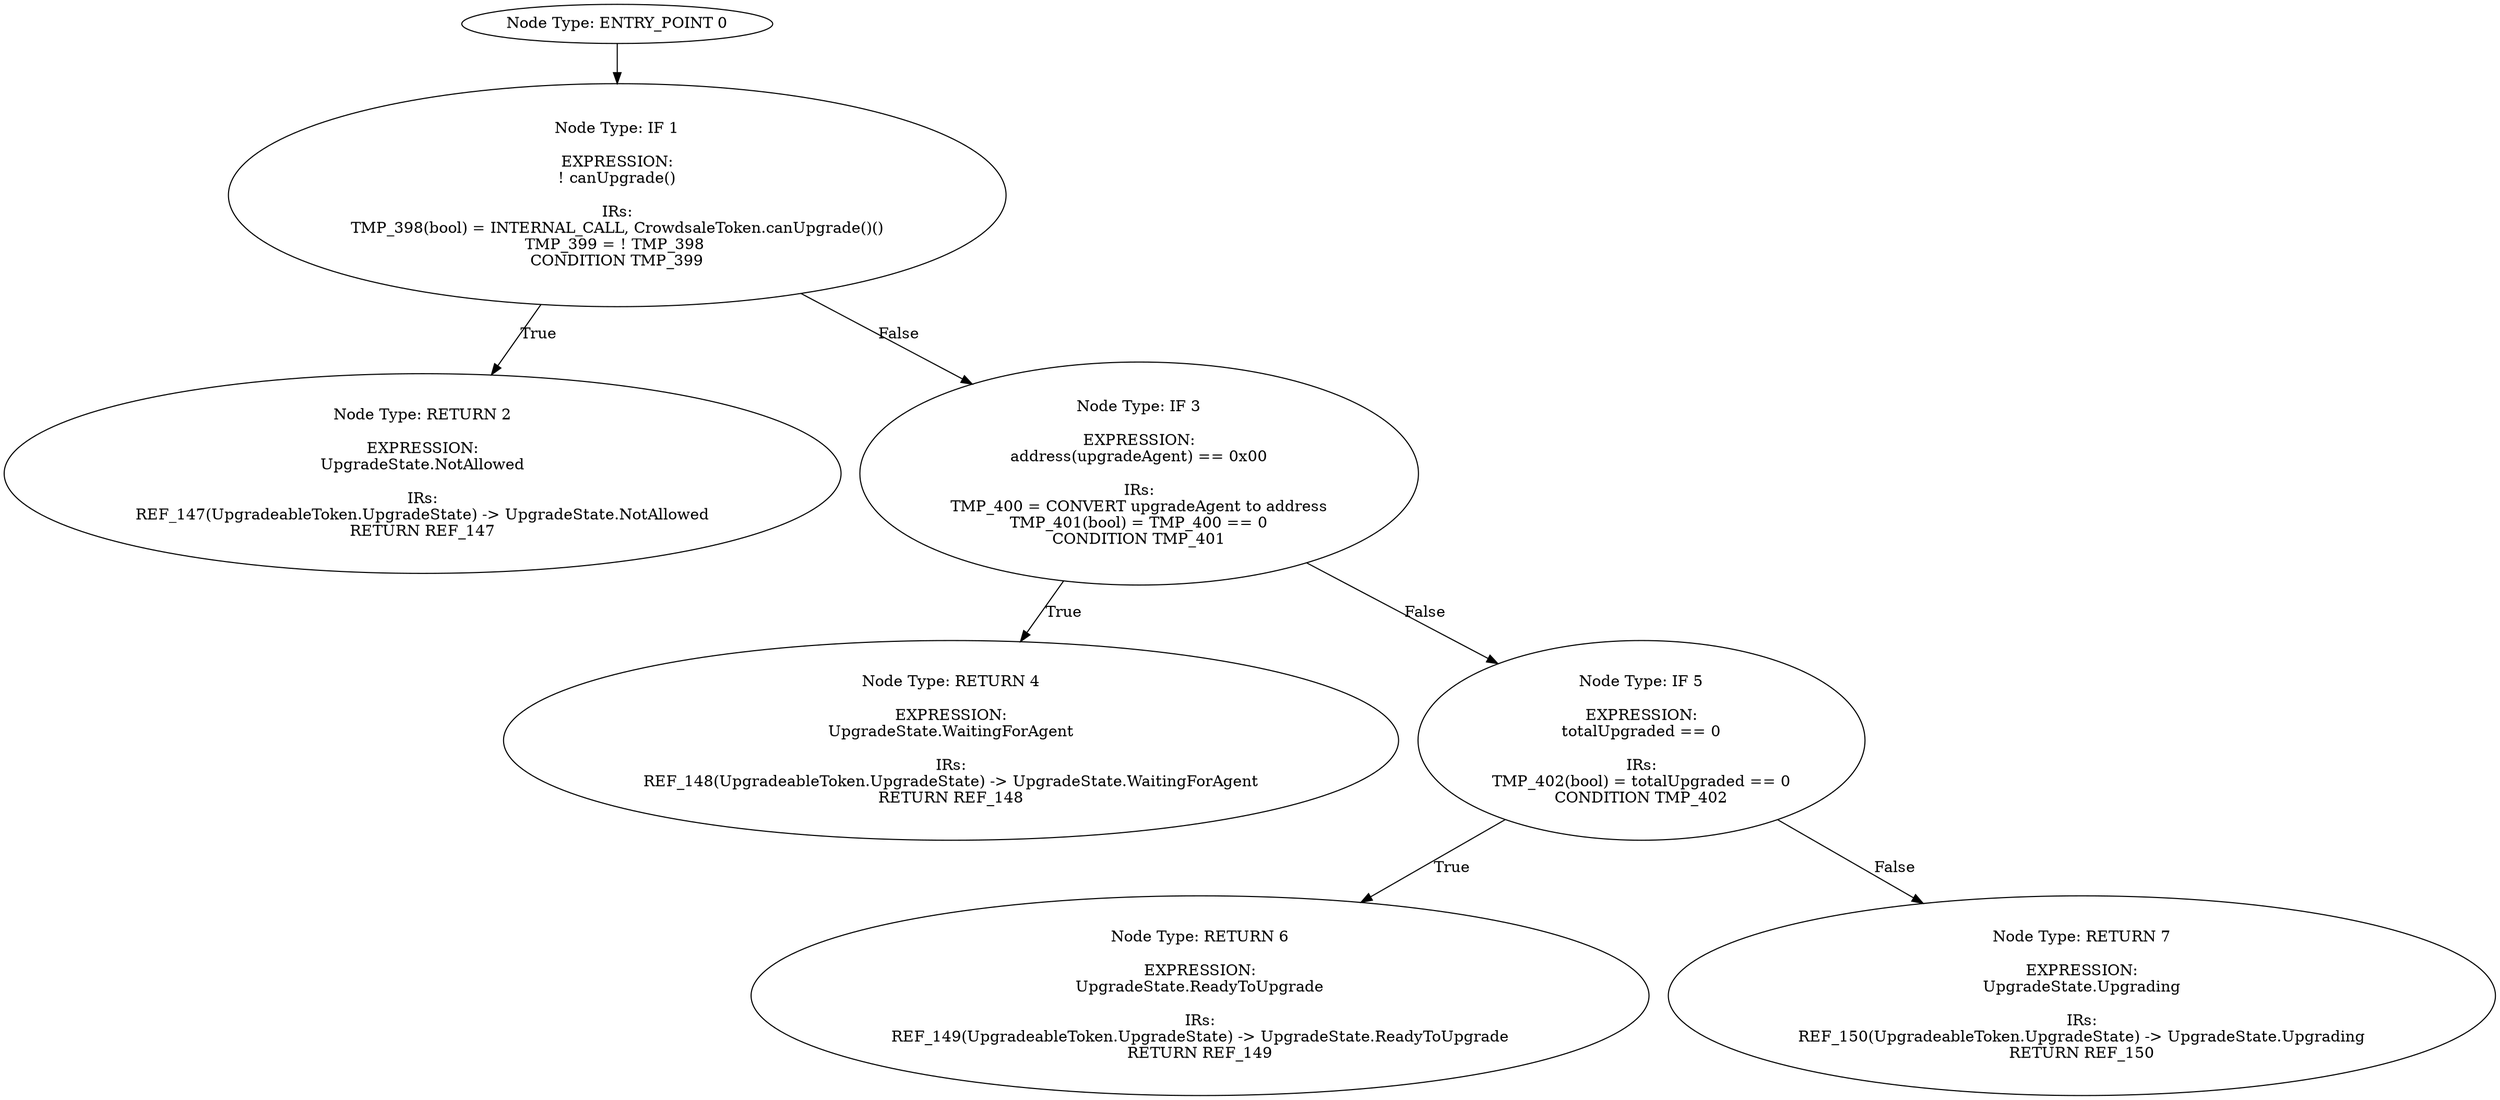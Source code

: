 digraph{
0[label="Node Type: ENTRY_POINT 0
"];
0->1;
1[label="Node Type: IF 1

EXPRESSION:
! canUpgrade()

IRs:
TMP_398(bool) = INTERNAL_CALL, CrowdsaleToken.canUpgrade()()
TMP_399 = ! TMP_398 
CONDITION TMP_399"];
1->2[label="True"];
1->3[label="False"];
2[label="Node Type: RETURN 2

EXPRESSION:
UpgradeState.NotAllowed

IRs:
REF_147(UpgradeableToken.UpgradeState) -> UpgradeState.NotAllowed
RETURN REF_147"];
3[label="Node Type: IF 3

EXPRESSION:
address(upgradeAgent) == 0x00

IRs:
TMP_400 = CONVERT upgradeAgent to address
TMP_401(bool) = TMP_400 == 0
CONDITION TMP_401"];
3->4[label="True"];
3->5[label="False"];
4[label="Node Type: RETURN 4

EXPRESSION:
UpgradeState.WaitingForAgent

IRs:
REF_148(UpgradeableToken.UpgradeState) -> UpgradeState.WaitingForAgent
RETURN REF_148"];
5[label="Node Type: IF 5

EXPRESSION:
totalUpgraded == 0

IRs:
TMP_402(bool) = totalUpgraded == 0
CONDITION TMP_402"];
5->6[label="True"];
5->7[label="False"];
6[label="Node Type: RETURN 6

EXPRESSION:
UpgradeState.ReadyToUpgrade

IRs:
REF_149(UpgradeableToken.UpgradeState) -> UpgradeState.ReadyToUpgrade
RETURN REF_149"];
7[label="Node Type: RETURN 7

EXPRESSION:
UpgradeState.Upgrading

IRs:
REF_150(UpgradeableToken.UpgradeState) -> UpgradeState.Upgrading
RETURN REF_150"];
}

